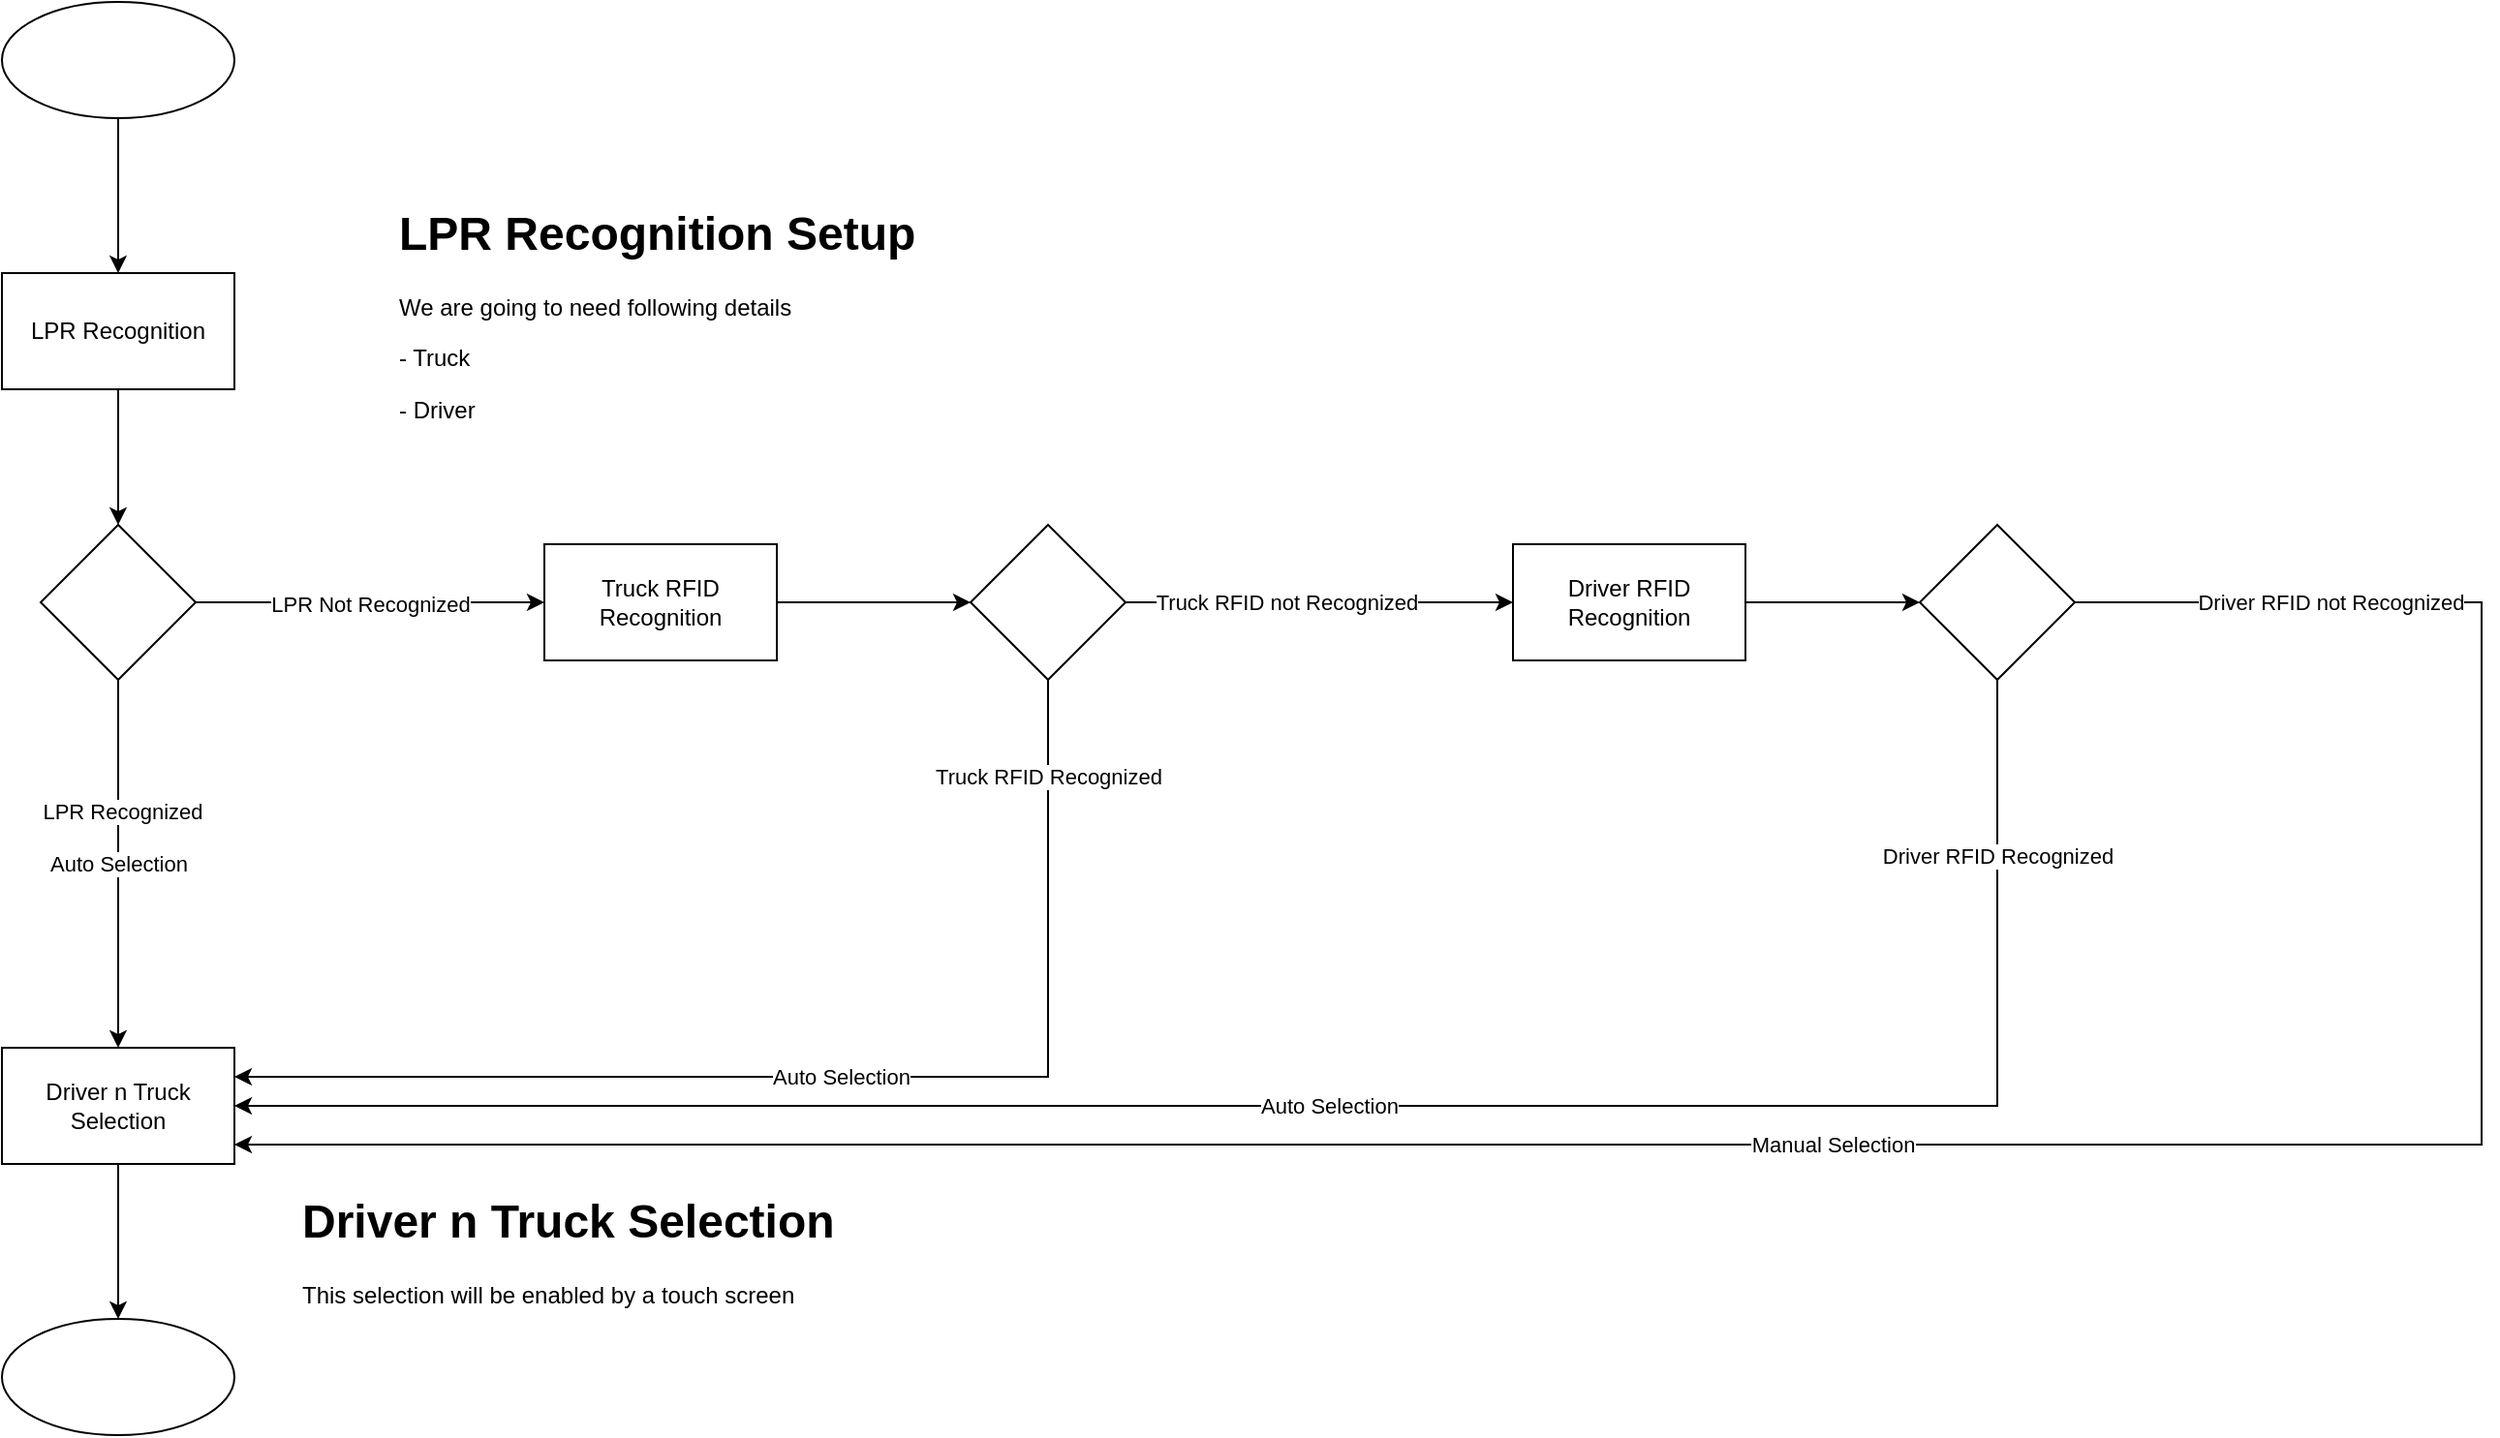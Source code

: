 <mxfile version="19.0.3" type="device"><diagram id="QKAzcIXvwaRt-KyeJ4RY" name="Page-1"><mxGraphModel dx="1422" dy="738" grid="1" gridSize="10" guides="1" tooltips="1" connect="1" arrows="1" fold="1" page="1" pageScale="1" pageWidth="1654" pageHeight="2336" math="0" shadow="0"><root><mxCell id="0"/><mxCell id="1" parent="0"/><mxCell id="peVmcw9Lh3RH2XL9dR4d-1" value="" style="edgeStyle=orthogonalEdgeStyle;rounded=0;orthogonalLoop=1;jettySize=auto;html=1;" parent="1" source="peVmcw9Lh3RH2XL9dR4d-2" target="peVmcw9Lh3RH2XL9dR4d-6" edge="1"><mxGeometry relative="1" as="geometry"/></mxCell><mxCell id="peVmcw9Lh3RH2XL9dR4d-2" value="LPR Recognition" style="whiteSpace=wrap;html=1;" parent="1" vertex="1"><mxGeometry x="80" y="340" width="120" height="60" as="geometry"/></mxCell><mxCell id="peVmcw9Lh3RH2XL9dR4d-3" value="LPR Not Recognized" style="edgeStyle=orthogonalEdgeStyle;rounded=0;orthogonalLoop=1;jettySize=auto;html=1;" parent="1" source="peVmcw9Lh3RH2XL9dR4d-6" edge="1"><mxGeometry relative="1" as="geometry"><mxPoint x="360" y="510" as="targetPoint"/></mxGeometry></mxCell><mxCell id="peVmcw9Lh3RH2XL9dR4d-4" value="Auto Selection" style="edgeStyle=orthogonalEdgeStyle;rounded=0;orthogonalLoop=1;jettySize=auto;html=1;" parent="1" source="peVmcw9Lh3RH2XL9dR4d-6" target="peVmcw9Lh3RH2XL9dR4d-7" edge="1"><mxGeometry relative="1" as="geometry"/></mxCell><mxCell id="peVmcw9Lh3RH2XL9dR4d-5" value="LPR Recognized" style="edgeLabel;html=1;align=center;verticalAlign=middle;resizable=0;points=[];" parent="peVmcw9Lh3RH2XL9dR4d-4" vertex="1" connectable="0"><mxGeometry x="-0.289" y="2" relative="1" as="geometry"><mxPoint as="offset"/></mxGeometry></mxCell><mxCell id="peVmcw9Lh3RH2XL9dR4d-6" value="" style="rhombus;whiteSpace=wrap;html=1;" parent="1" vertex="1"><mxGeometry x="100" y="470" width="80" height="80" as="geometry"/></mxCell><mxCell id="peVmcw9Lh3RH2XL9dR4d-26" value="" style="edgeStyle=orthogonalEdgeStyle;rounded=0;orthogonalLoop=1;jettySize=auto;html=1;" parent="1" source="peVmcw9Lh3RH2XL9dR4d-7" target="peVmcw9Lh3RH2XL9dR4d-25" edge="1"><mxGeometry relative="1" as="geometry"/></mxCell><mxCell id="peVmcw9Lh3RH2XL9dR4d-7" value="Driver n Truck Selection" style="whiteSpace=wrap;html=1;" parent="1" vertex="1"><mxGeometry x="80" y="740" width="120" height="60" as="geometry"/></mxCell><mxCell id="peVmcw9Lh3RH2XL9dR4d-8" value="" style="edgeStyle=orthogonalEdgeStyle;rounded=0;orthogonalLoop=1;jettySize=auto;html=1;" parent="1" source="peVmcw9Lh3RH2XL9dR4d-9" target="peVmcw9Lh3RH2XL9dR4d-12" edge="1"><mxGeometry relative="1" as="geometry"/></mxCell><mxCell id="peVmcw9Lh3RH2XL9dR4d-9" value="Truck RFID Recognition" style="rounded=0;whiteSpace=wrap;html=1;" parent="1" vertex="1"><mxGeometry x="360" y="480" width="120" height="60" as="geometry"/></mxCell><mxCell id="peVmcw9Lh3RH2XL9dR4d-10" value="" style="edgeStyle=orthogonalEdgeStyle;rounded=0;orthogonalLoop=1;jettySize=auto;html=1;" parent="1" source="peVmcw9Lh3RH2XL9dR4d-12" target="peVmcw9Lh3RH2XL9dR4d-16" edge="1"><mxGeometry relative="1" as="geometry"/></mxCell><mxCell id="peVmcw9Lh3RH2XL9dR4d-11" value="Truck RFID not Recognized" style="edgeLabel;html=1;align=center;verticalAlign=middle;resizable=0;points=[];" parent="peVmcw9Lh3RH2XL9dR4d-10" vertex="1" connectable="0"><mxGeometry x="-0.17" relative="1" as="geometry"><mxPoint as="offset"/></mxGeometry></mxCell><mxCell id="peVmcw9Lh3RH2XL9dR4d-12" value="" style="rhombus;whiteSpace=wrap;html=1;rounded=0;" parent="1" vertex="1"><mxGeometry x="580" y="470" width="80" height="80" as="geometry"/></mxCell><mxCell id="peVmcw9Lh3RH2XL9dR4d-13" value="Auto Selection" style="endArrow=classic;html=1;rounded=0;exitX=0.5;exitY=1;exitDx=0;exitDy=0;entryX=1;entryY=0.25;entryDx=0;entryDy=0;" parent="1" source="peVmcw9Lh3RH2XL9dR4d-12" target="peVmcw9Lh3RH2XL9dR4d-7" edge="1"><mxGeometry width="50" height="50" relative="1" as="geometry"><mxPoint x="590" y="710" as="sourcePoint"/><mxPoint x="230" y="740" as="targetPoint"/><Array as="points"><mxPoint x="620" y="755"/></Array></mxGeometry></mxCell><mxCell id="peVmcw9Lh3RH2XL9dR4d-14" value="Truck RFID Recognized" style="edgeLabel;html=1;align=center;verticalAlign=middle;resizable=0;points=[];" parent="peVmcw9Lh3RH2XL9dR4d-13" vertex="1" connectable="0"><mxGeometry x="-0.84" relative="1" as="geometry"><mxPoint as="offset"/></mxGeometry></mxCell><mxCell id="peVmcw9Lh3RH2XL9dR4d-15" value="" style="edgeStyle=orthogonalEdgeStyle;rounded=0;orthogonalLoop=1;jettySize=auto;html=1;" parent="1" source="peVmcw9Lh3RH2XL9dR4d-16" target="peVmcw9Lh3RH2XL9dR4d-17" edge="1"><mxGeometry relative="1" as="geometry"/></mxCell><mxCell id="peVmcw9Lh3RH2XL9dR4d-16" value="Driver RFID Recognition" style="whiteSpace=wrap;html=1;rounded=0;" parent="1" vertex="1"><mxGeometry x="860" y="480" width="120" height="60" as="geometry"/></mxCell><mxCell id="peVmcw9Lh3RH2XL9dR4d-17" value="" style="rhombus;whiteSpace=wrap;html=1;rounded=0;" parent="1" vertex="1"><mxGeometry x="1070" y="470" width="80" height="80" as="geometry"/></mxCell><mxCell id="peVmcw9Lh3RH2XL9dR4d-18" value="Auto Selection" style="endArrow=classic;html=1;rounded=0;exitX=0.5;exitY=1;exitDx=0;exitDy=0;entryX=1;entryY=0.5;entryDx=0;entryDy=0;" parent="1" source="peVmcw9Lh3RH2XL9dR4d-17" target="peVmcw9Lh3RH2XL9dR4d-7" edge="1"><mxGeometry width="50" height="50" relative="1" as="geometry"><mxPoint x="1210" y="550" as="sourcePoint"/><mxPoint x="790" y="755" as="targetPoint"/><Array as="points"><mxPoint x="1110" y="770"/></Array></mxGeometry></mxCell><mxCell id="peVmcw9Lh3RH2XL9dR4d-19" value="Driver RFID Recognized" style="edgeLabel;html=1;align=center;verticalAlign=middle;resizable=0;points=[];" parent="peVmcw9Lh3RH2XL9dR4d-18" vertex="1" connectable="0"><mxGeometry x="-0.84" relative="1" as="geometry"><mxPoint as="offset"/></mxGeometry></mxCell><mxCell id="peVmcw9Lh3RH2XL9dR4d-20" value="Manual Selection" style="endArrow=classic;html=1;rounded=0;exitX=1;exitY=0.5;exitDx=0;exitDy=0;entryX=1;entryY=0.5;entryDx=0;entryDy=0;" parent="1" source="peVmcw9Lh3RH2XL9dR4d-17" edge="1"><mxGeometry width="50" height="50" relative="1" as="geometry"><mxPoint x="1210" y="570" as="sourcePoint"/><mxPoint x="200" y="790" as="targetPoint"/><Array as="points"><mxPoint x="1360" y="510"/><mxPoint x="1360" y="790"/></Array></mxGeometry></mxCell><mxCell id="peVmcw9Lh3RH2XL9dR4d-21" value="Driver RFID not Recognized" style="edgeLabel;html=1;align=center;verticalAlign=middle;resizable=0;points=[];" parent="peVmcw9Lh3RH2XL9dR4d-20" vertex="1" connectable="0"><mxGeometry x="-0.84" relative="1" as="geometry"><mxPoint as="offset"/></mxGeometry></mxCell><mxCell id="peVmcw9Lh3RH2XL9dR4d-24" value="" style="edgeStyle=orthogonalEdgeStyle;rounded=0;orthogonalLoop=1;jettySize=auto;html=1;" parent="1" source="peVmcw9Lh3RH2XL9dR4d-22" target="peVmcw9Lh3RH2XL9dR4d-2" edge="1"><mxGeometry relative="1" as="geometry"/></mxCell><mxCell id="peVmcw9Lh3RH2XL9dR4d-22" value="" style="ellipse;whiteSpace=wrap;html=1;" parent="1" vertex="1"><mxGeometry x="80" y="200" width="120" height="60" as="geometry"/></mxCell><mxCell id="peVmcw9Lh3RH2XL9dR4d-25" value="" style="ellipse;whiteSpace=wrap;html=1;" parent="1" vertex="1"><mxGeometry x="80" y="880" width="120" height="60" as="geometry"/></mxCell><mxCell id="mgkxiMImx1E-K2Dc4qz8-1" value="&lt;h1&gt;LPR Recognition Setup&lt;/h1&gt;&lt;p&gt;We are going to need following details&amp;nbsp;&lt;/p&gt;&lt;p&gt;- Truck&amp;nbsp;&lt;/p&gt;&lt;p&gt;- Driver&lt;/p&gt;" style="text;html=1;strokeColor=none;fillColor=none;spacing=5;spacingTop=-20;whiteSpace=wrap;overflow=hidden;rounded=0;" parent="1" vertex="1"><mxGeometry x="280" y="300" width="330" height="120" as="geometry"/></mxCell><mxCell id="mgkxiMImx1E-K2Dc4qz8-2" value="&lt;h1&gt;Driver n Truck Selection&lt;/h1&gt;&lt;p&gt;This selection will be enabled by a touch screen&lt;/p&gt;" style="text;html=1;strokeColor=none;fillColor=none;spacing=5;spacingTop=-20;whiteSpace=wrap;overflow=hidden;rounded=0;" parent="1" vertex="1"><mxGeometry x="230" y="810" width="360" height="80" as="geometry"/></mxCell></root></mxGraphModel></diagram></mxfile>